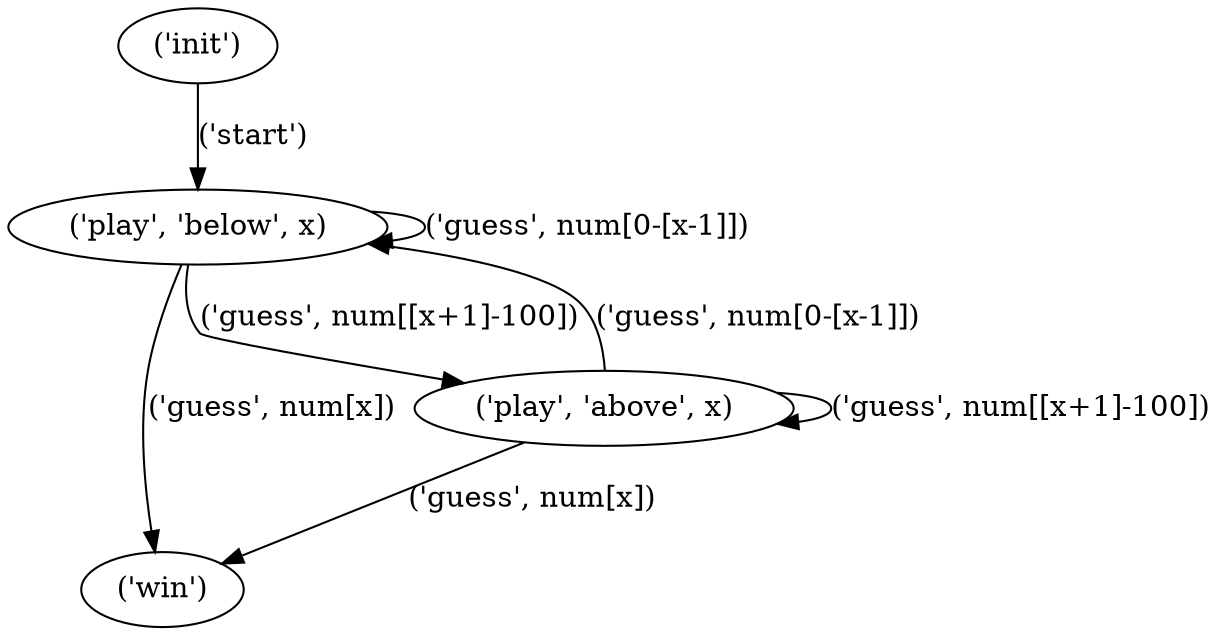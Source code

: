 digraph G {
"('init')" -> "('play', 'below', x)" [label="('start')"]
"('play', 'below', x)" -> "('play', 'below', x)" [label="('guess', num[0-[x-1]])"]
"('play', 'below', x)" -> "('win')" [label="('guess', num[x])"]
"('play', 'below', x)" -> "('play', 'above', x)" [label="('guess', num[[x+1]-100])"]
"('play', 'above', x)" -> "('play', 'below', x)" [label="('guess', num[0-[x-1]])"]
"('play', 'above', x)" -> "('win')" [label="('guess', num[x])"]
"('play', 'above', x)" -> "('play', 'above', x)" [label="('guess', num[[x+1]-100])"]
}